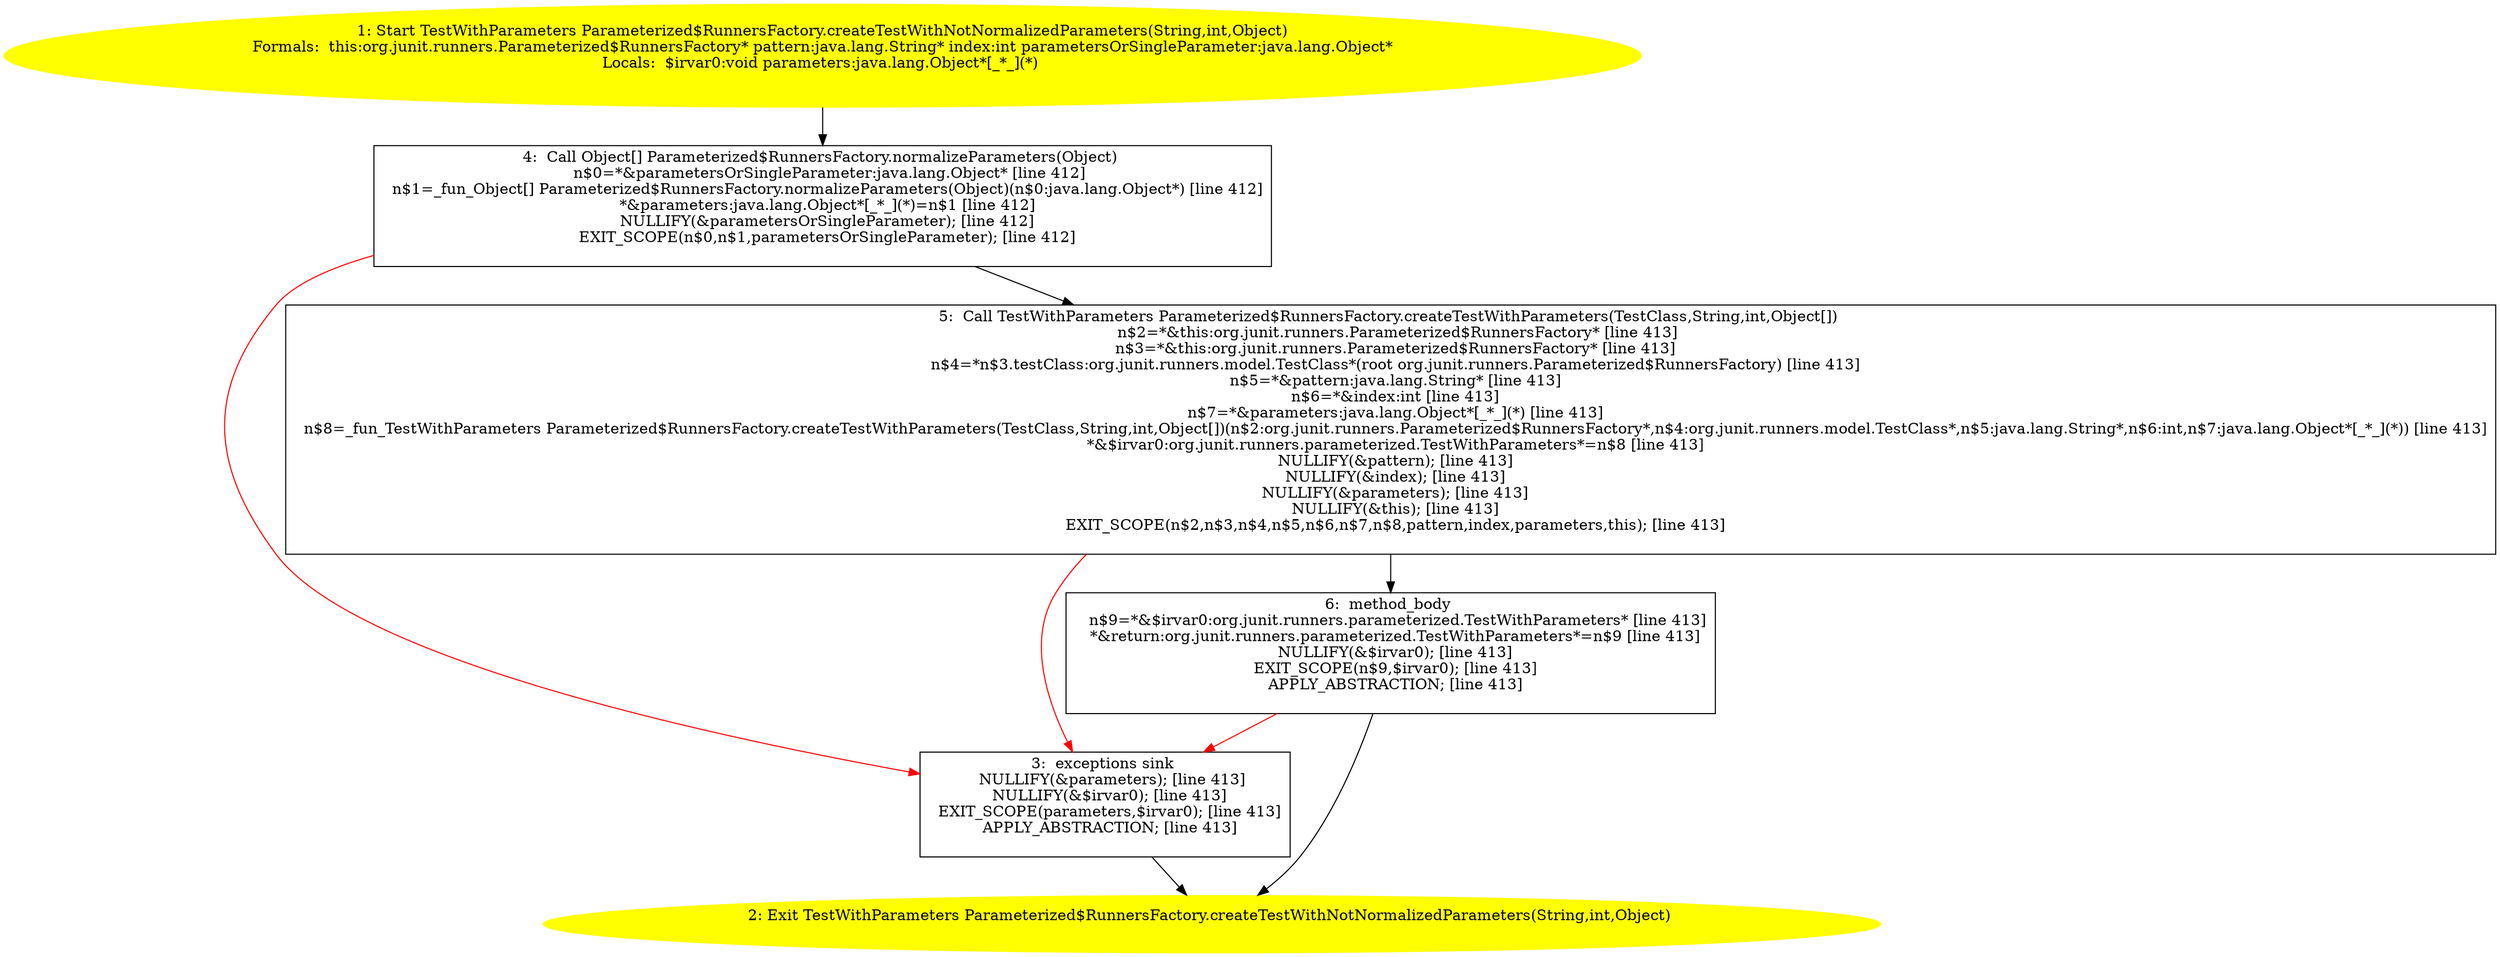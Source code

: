 /* @generated */
digraph cfg {
"org.junit.runners.Parameterized$RunnersFactory.createTestWithNotNormalizedParameters(java.lang.Strin.8628842a398fe45fe08c5958a2d5ba9a_1" [label="1: Start TestWithParameters Parameterized$RunnersFactory.createTestWithNotNormalizedParameters(String,int,Object)\nFormals:  this:org.junit.runners.Parameterized$RunnersFactory* pattern:java.lang.String* index:int parametersOrSingleParameter:java.lang.Object*\nLocals:  $irvar0:void parameters:java.lang.Object*[_*_](*) \n  " color=yellow style=filled]
	

	 "org.junit.runners.Parameterized$RunnersFactory.createTestWithNotNormalizedParameters(java.lang.Strin.8628842a398fe45fe08c5958a2d5ba9a_1" -> "org.junit.runners.Parameterized$RunnersFactory.createTestWithNotNormalizedParameters(java.lang.Strin.8628842a398fe45fe08c5958a2d5ba9a_4" ;
"org.junit.runners.Parameterized$RunnersFactory.createTestWithNotNormalizedParameters(java.lang.Strin.8628842a398fe45fe08c5958a2d5ba9a_2" [label="2: Exit TestWithParameters Parameterized$RunnersFactory.createTestWithNotNormalizedParameters(String,int,Object) \n  " color=yellow style=filled]
	

"org.junit.runners.Parameterized$RunnersFactory.createTestWithNotNormalizedParameters(java.lang.Strin.8628842a398fe45fe08c5958a2d5ba9a_3" [label="3:  exceptions sink \n   NULLIFY(&parameters); [line 413]\n  NULLIFY(&$irvar0); [line 413]\n  EXIT_SCOPE(parameters,$irvar0); [line 413]\n  APPLY_ABSTRACTION; [line 413]\n " shape="box"]
	

	 "org.junit.runners.Parameterized$RunnersFactory.createTestWithNotNormalizedParameters(java.lang.Strin.8628842a398fe45fe08c5958a2d5ba9a_3" -> "org.junit.runners.Parameterized$RunnersFactory.createTestWithNotNormalizedParameters(java.lang.Strin.8628842a398fe45fe08c5958a2d5ba9a_2" ;
"org.junit.runners.Parameterized$RunnersFactory.createTestWithNotNormalizedParameters(java.lang.Strin.8628842a398fe45fe08c5958a2d5ba9a_4" [label="4:  Call Object[] Parameterized$RunnersFactory.normalizeParameters(Object) \n   n$0=*&parametersOrSingleParameter:java.lang.Object* [line 412]\n  n$1=_fun_Object[] Parameterized$RunnersFactory.normalizeParameters(Object)(n$0:java.lang.Object*) [line 412]\n  *&parameters:java.lang.Object*[_*_](*)=n$1 [line 412]\n  NULLIFY(&parametersOrSingleParameter); [line 412]\n  EXIT_SCOPE(n$0,n$1,parametersOrSingleParameter); [line 412]\n " shape="box"]
	

	 "org.junit.runners.Parameterized$RunnersFactory.createTestWithNotNormalizedParameters(java.lang.Strin.8628842a398fe45fe08c5958a2d5ba9a_4" -> "org.junit.runners.Parameterized$RunnersFactory.createTestWithNotNormalizedParameters(java.lang.Strin.8628842a398fe45fe08c5958a2d5ba9a_5" ;
	 "org.junit.runners.Parameterized$RunnersFactory.createTestWithNotNormalizedParameters(java.lang.Strin.8628842a398fe45fe08c5958a2d5ba9a_4" -> "org.junit.runners.Parameterized$RunnersFactory.createTestWithNotNormalizedParameters(java.lang.Strin.8628842a398fe45fe08c5958a2d5ba9a_3" [color="red" ];
"org.junit.runners.Parameterized$RunnersFactory.createTestWithNotNormalizedParameters(java.lang.Strin.8628842a398fe45fe08c5958a2d5ba9a_5" [label="5:  Call TestWithParameters Parameterized$RunnersFactory.createTestWithParameters(TestClass,String,int,Object[]) \n   n$2=*&this:org.junit.runners.Parameterized$RunnersFactory* [line 413]\n  n$3=*&this:org.junit.runners.Parameterized$RunnersFactory* [line 413]\n  n$4=*n$3.testClass:org.junit.runners.model.TestClass*(root org.junit.runners.Parameterized$RunnersFactory) [line 413]\n  n$5=*&pattern:java.lang.String* [line 413]\n  n$6=*&index:int [line 413]\n  n$7=*&parameters:java.lang.Object*[_*_](*) [line 413]\n  n$8=_fun_TestWithParameters Parameterized$RunnersFactory.createTestWithParameters(TestClass,String,int,Object[])(n$2:org.junit.runners.Parameterized$RunnersFactory*,n$4:org.junit.runners.model.TestClass*,n$5:java.lang.String*,n$6:int,n$7:java.lang.Object*[_*_](*)) [line 413]\n  *&$irvar0:org.junit.runners.parameterized.TestWithParameters*=n$8 [line 413]\n  NULLIFY(&pattern); [line 413]\n  NULLIFY(&index); [line 413]\n  NULLIFY(&parameters); [line 413]\n  NULLIFY(&this); [line 413]\n  EXIT_SCOPE(n$2,n$3,n$4,n$5,n$6,n$7,n$8,pattern,index,parameters,this); [line 413]\n " shape="box"]
	

	 "org.junit.runners.Parameterized$RunnersFactory.createTestWithNotNormalizedParameters(java.lang.Strin.8628842a398fe45fe08c5958a2d5ba9a_5" -> "org.junit.runners.Parameterized$RunnersFactory.createTestWithNotNormalizedParameters(java.lang.Strin.8628842a398fe45fe08c5958a2d5ba9a_6" ;
	 "org.junit.runners.Parameterized$RunnersFactory.createTestWithNotNormalizedParameters(java.lang.Strin.8628842a398fe45fe08c5958a2d5ba9a_5" -> "org.junit.runners.Parameterized$RunnersFactory.createTestWithNotNormalizedParameters(java.lang.Strin.8628842a398fe45fe08c5958a2d5ba9a_3" [color="red" ];
"org.junit.runners.Parameterized$RunnersFactory.createTestWithNotNormalizedParameters(java.lang.Strin.8628842a398fe45fe08c5958a2d5ba9a_6" [label="6:  method_body \n   n$9=*&$irvar0:org.junit.runners.parameterized.TestWithParameters* [line 413]\n  *&return:org.junit.runners.parameterized.TestWithParameters*=n$9 [line 413]\n  NULLIFY(&$irvar0); [line 413]\n  EXIT_SCOPE(n$9,$irvar0); [line 413]\n  APPLY_ABSTRACTION; [line 413]\n " shape="box"]
	

	 "org.junit.runners.Parameterized$RunnersFactory.createTestWithNotNormalizedParameters(java.lang.Strin.8628842a398fe45fe08c5958a2d5ba9a_6" -> "org.junit.runners.Parameterized$RunnersFactory.createTestWithNotNormalizedParameters(java.lang.Strin.8628842a398fe45fe08c5958a2d5ba9a_2" ;
	 "org.junit.runners.Parameterized$RunnersFactory.createTestWithNotNormalizedParameters(java.lang.Strin.8628842a398fe45fe08c5958a2d5ba9a_6" -> "org.junit.runners.Parameterized$RunnersFactory.createTestWithNotNormalizedParameters(java.lang.Strin.8628842a398fe45fe08c5958a2d5ba9a_3" [color="red" ];
}
